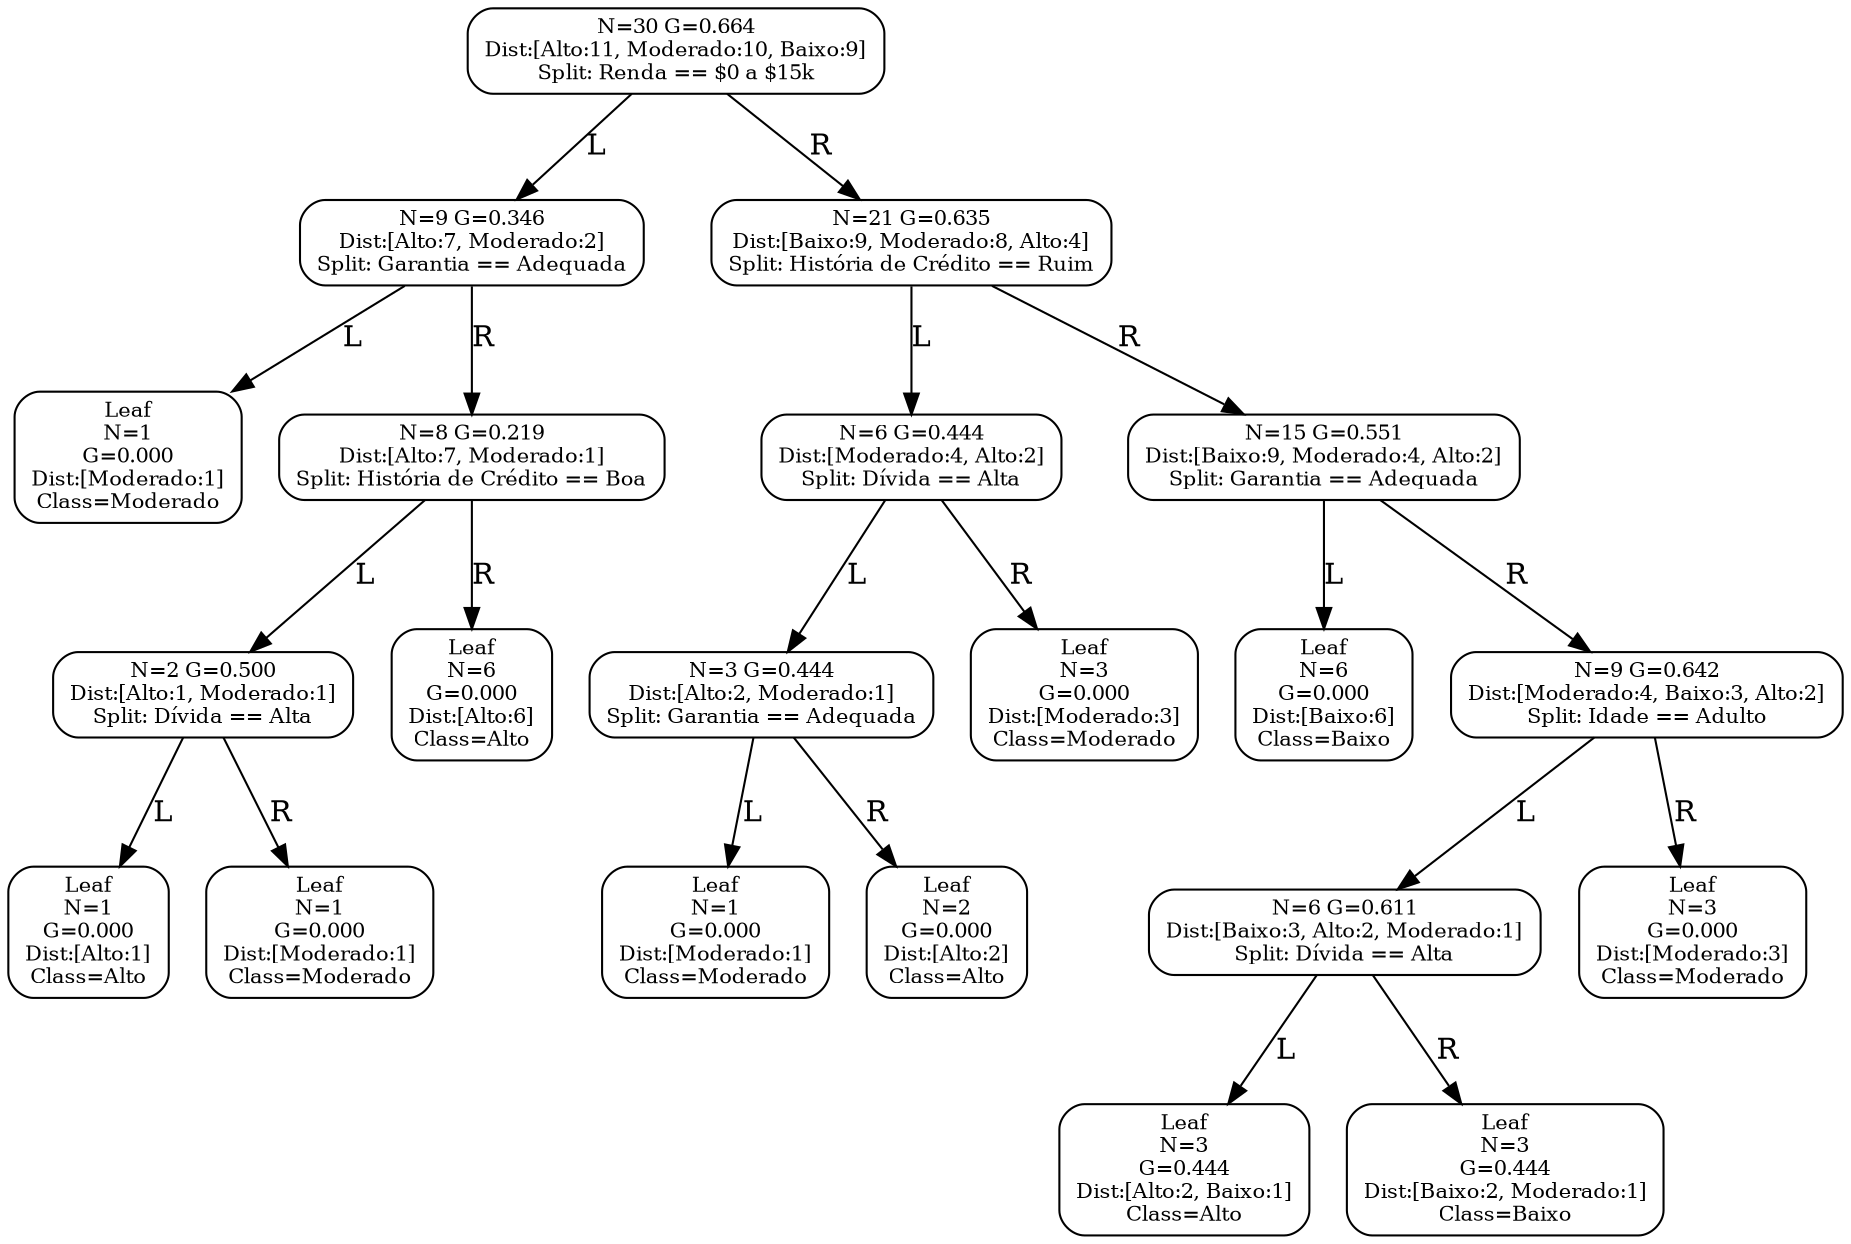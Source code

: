 digraph CART {
  node [shape=box, style=rounded, fontsize=10];
  n1 [label="N=30 G=0.664\nDist:[Alto:11, Moderado:10, Baixo:9]\nSplit: Renda == $0 a $15k"];
  n2 [label="N=9 G=0.346\nDist:[Alto:7, Moderado:2]\nSplit: Garantia == Adequada"];
  n3 [label="Leaf\nN=1\nG=0.000\nDist:[Moderado:1]\nClass=Moderado"];
  n2 -> n3 [label="L"];
  n4 [label="N=8 G=0.219\nDist:[Alto:7, Moderado:1]\nSplit: História de Crédito == Boa"];
  n5 [label="N=2 G=0.500\nDist:[Alto:1, Moderado:1]\nSplit: Dívida == Alta"];
  n6 [label="Leaf\nN=1\nG=0.000\nDist:[Alto:1]\nClass=Alto"];
  n5 -> n6 [label="L"];
  n7 [label="Leaf\nN=1\nG=0.000\nDist:[Moderado:1]\nClass=Moderado"];
  n5 -> n7 [label="R"];
  n4 -> n5 [label="L"];
  n8 [label="Leaf\nN=6\nG=0.000\nDist:[Alto:6]\nClass=Alto"];
  n4 -> n8 [label="R"];
  n2 -> n4 [label="R"];
  n1 -> n2 [label="L"];
  n9 [label="N=21 G=0.635\nDist:[Baixo:9, Moderado:8, Alto:4]\nSplit: História de Crédito == Ruim"];
  n10 [label="N=6 G=0.444\nDist:[Moderado:4, Alto:2]\nSplit: Dívida == Alta"];
  n11 [label="N=3 G=0.444\nDist:[Alto:2, Moderado:1]\nSplit: Garantia == Adequada"];
  n12 [label="Leaf\nN=1\nG=0.000\nDist:[Moderado:1]\nClass=Moderado"];
  n11 -> n12 [label="L"];
  n13 [label="Leaf\nN=2\nG=0.000\nDist:[Alto:2]\nClass=Alto"];
  n11 -> n13 [label="R"];
  n10 -> n11 [label="L"];
  n14 [label="Leaf\nN=3\nG=0.000\nDist:[Moderado:3]\nClass=Moderado"];
  n10 -> n14 [label="R"];
  n9 -> n10 [label="L"];
  n15 [label="N=15 G=0.551\nDist:[Baixo:9, Moderado:4, Alto:2]\nSplit: Garantia == Adequada"];
  n16 [label="Leaf\nN=6\nG=0.000\nDist:[Baixo:6]\nClass=Baixo"];
  n15 -> n16 [label="L"];
  n17 [label="N=9 G=0.642\nDist:[Moderado:4, Baixo:3, Alto:2]\nSplit: Idade == Adulto"];
  n18 [label="N=6 G=0.611\nDist:[Baixo:3, Alto:2, Moderado:1]\nSplit: Dívida == Alta"];
  n19 [label="Leaf\nN=3\nG=0.444\nDist:[Alto:2, Baixo:1]\nClass=Alto"];
  n18 -> n19 [label="L"];
  n20 [label="Leaf\nN=3\nG=0.444\nDist:[Baixo:2, Moderado:1]\nClass=Baixo"];
  n18 -> n20 [label="R"];
  n17 -> n18 [label="L"];
  n21 [label="Leaf\nN=3\nG=0.000\nDist:[Moderado:3]\nClass=Moderado"];
  n17 -> n21 [label="R"];
  n15 -> n17 [label="R"];
  n9 -> n15 [label="R"];
  n1 -> n9 [label="R"];
}